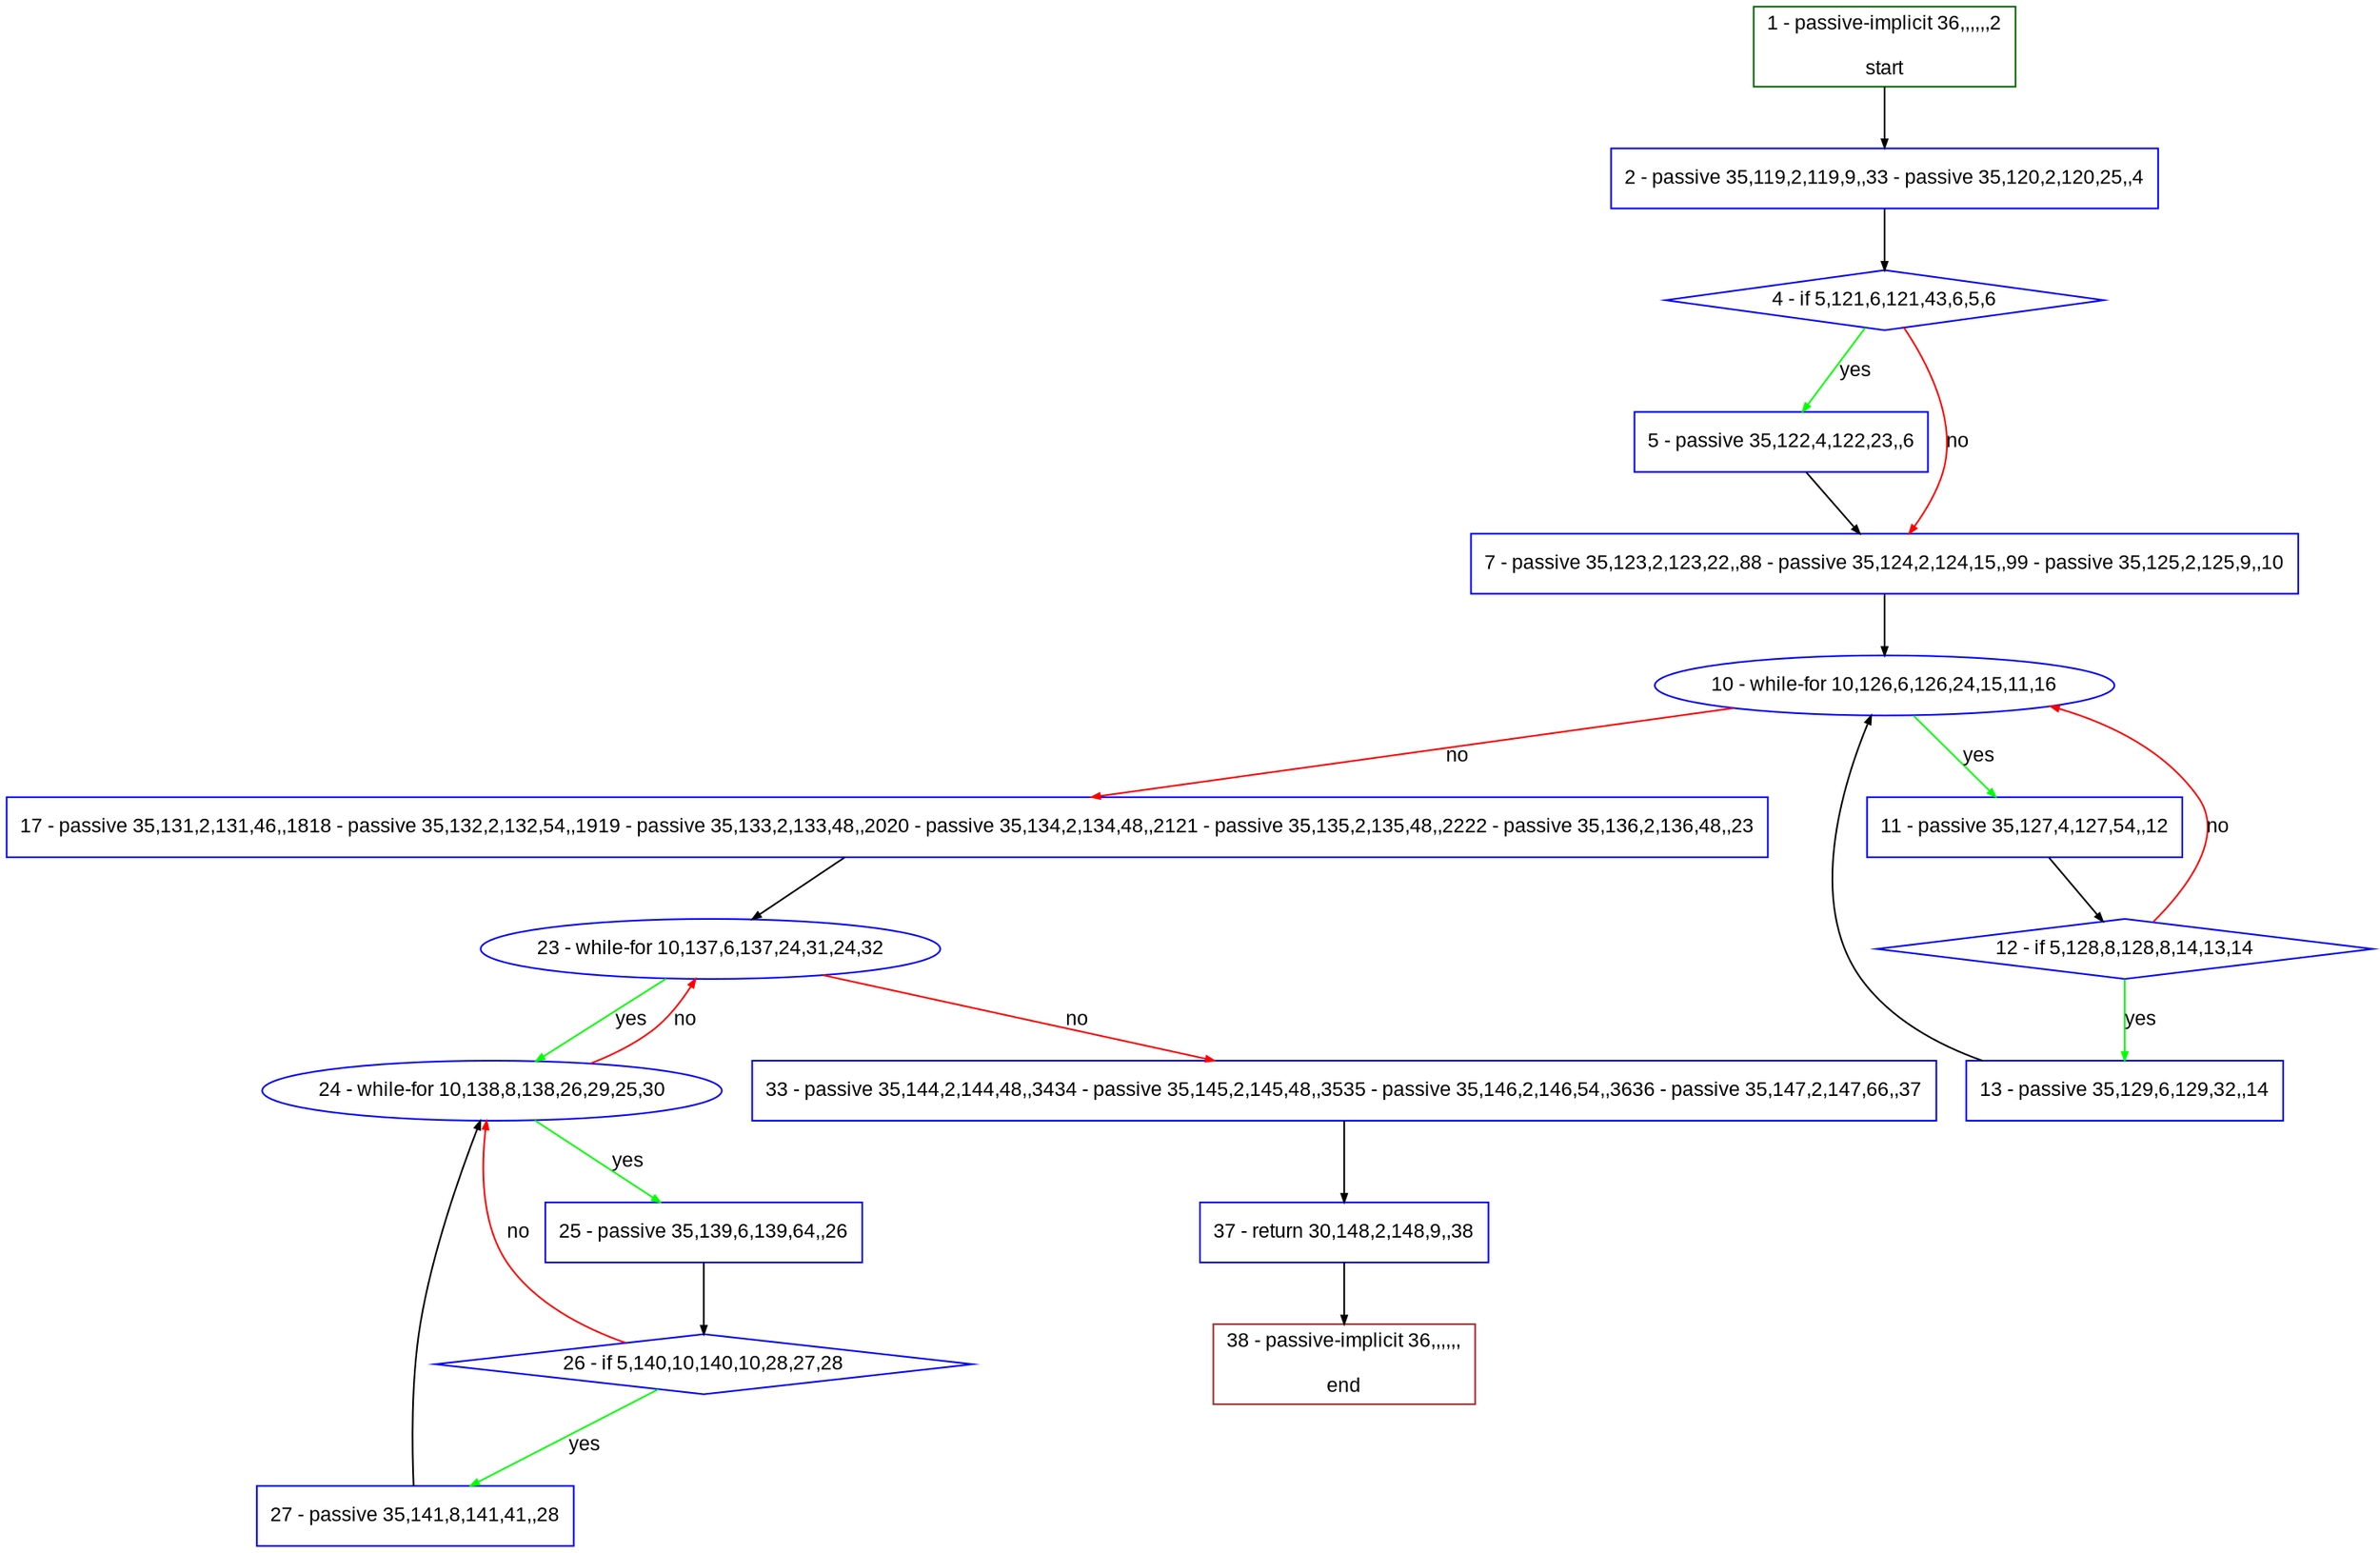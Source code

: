 digraph "" {
  graph [pack="true", label="", fontsize="12", packmode="clust", fontname="Arial", fillcolor="#FFFFCC", bgcolor="white", style="rounded,filled", compound="true"];
  node [node_initialized="no", label="", color="grey", fontsize="12", fillcolor="white", fontname="Arial", style="filled", shape="rectangle", compound="true", fixedsize="false"];
  edge [fontcolor="black", arrowhead="normal", arrowtail="none", arrowsize="0.5", ltail="", label="", color="black", fontsize="12", lhead="", fontname="Arial", dir="forward", compound="true"];
  __N1 [label="2 - passive 35,119,2,119,9,,33 - passive 35,120,2,120,25,,4", color="#0000ff", fillcolor="#ffffff", style="filled", shape="box"];
  __N2 [label="1 - passive-implicit 36,,,,,,2\n\nstart", color="#006400", fillcolor="#ffffff", style="filled", shape="box"];
  __N3 [label="4 - if 5,121,6,121,43,6,5,6", color="#0000ff", fillcolor="#ffffff", style="filled", shape="diamond"];
  __N4 [label="5 - passive 35,122,4,122,23,,6", color="#0000ff", fillcolor="#ffffff", style="filled", shape="box"];
  __N5 [label="7 - passive 35,123,2,123,22,,88 - passive 35,124,2,124,15,,99 - passive 35,125,2,125,9,,10", color="#0000ff", fillcolor="#ffffff", style="filled", shape="box"];
  __N6 [label="10 - while-for 10,126,6,126,24,15,11,16", color="#0000ff", fillcolor="#ffffff", style="filled", shape="oval"];
  __N7 [label="11 - passive 35,127,4,127,54,,12", color="#0000ff", fillcolor="#ffffff", style="filled", shape="box"];
  __N8 [label="17 - passive 35,131,2,131,46,,1818 - passive 35,132,2,132,54,,1919 - passive 35,133,2,133,48,,2020 - passive 35,134,2,134,48,,2121 - passive 35,135,2,135,48,,2222 - passive 35,136,2,136,48,,23", color="#0000ff", fillcolor="#ffffff", style="filled", shape="box"];
  __N9 [label="12 - if 5,128,8,128,8,14,13,14", color="#0000ff", fillcolor="#ffffff", style="filled", shape="diamond"];
  __N10 [label="13 - passive 35,129,6,129,32,,14", color="#0000ff", fillcolor="#ffffff", style="filled", shape="box"];
  __N11 [label="23 - while-for 10,137,6,137,24,31,24,32", color="#0000ff", fillcolor="#ffffff", style="filled", shape="oval"];
  __N12 [label="24 - while-for 10,138,8,138,26,29,25,30", color="#0000ff", fillcolor="#ffffff", style="filled", shape="oval"];
  __N13 [label="33 - passive 35,144,2,144,48,,3434 - passive 35,145,2,145,48,,3535 - passive 35,146,2,146,54,,3636 - passive 35,147,2,147,66,,37", color="#0000ff", fillcolor="#ffffff", style="filled", shape="box"];
  __N14 [label="25 - passive 35,139,6,139,64,,26", color="#0000ff", fillcolor="#ffffff", style="filled", shape="box"];
  __N15 [label="26 - if 5,140,10,140,10,28,27,28", color="#0000ff", fillcolor="#ffffff", style="filled", shape="diamond"];
  __N16 [label="27 - passive 35,141,8,141,41,,28", color="#0000ff", fillcolor="#ffffff", style="filled", shape="box"];
  __N17 [label="37 - return 30,148,2,148,9,,38", color="#0000ff", fillcolor="#ffffff", style="filled", shape="box"];
  __N18 [label="38 - passive-implicit 36,,,,,,\n\nend", color="#a52a2a", fillcolor="#ffffff", style="filled", shape="box"];
  __N2 -> __N1 [arrowhead="normal", arrowtail="none", color="#000000", label="", dir="forward"];
  __N1 -> __N3 [arrowhead="normal", arrowtail="none", color="#000000", label="", dir="forward"];
  __N3 -> __N4 [arrowhead="normal", arrowtail="none", color="#00ff00", label="yes", dir="forward"];
  __N3 -> __N5 [arrowhead="normal", arrowtail="none", color="#ff0000", label="no", dir="forward"];
  __N4 -> __N5 [arrowhead="normal", arrowtail="none", color="#000000", label="", dir="forward"];
  __N5 -> __N6 [arrowhead="normal", arrowtail="none", color="#000000", label="", dir="forward"];
  __N6 -> __N7 [arrowhead="normal", arrowtail="none", color="#00ff00", label="yes", dir="forward"];
  __N6 -> __N8 [arrowhead="normal", arrowtail="none", color="#ff0000", label="no", dir="forward"];
  __N7 -> __N9 [arrowhead="normal", arrowtail="none", color="#000000", label="", dir="forward"];
  __N9 -> __N6 [arrowhead="normal", arrowtail="none", color="#ff0000", label="no", dir="forward"];
  __N9 -> __N10 [arrowhead="normal", arrowtail="none", color="#00ff00", label="yes", dir="forward"];
  __N10 -> __N6 [arrowhead="normal", arrowtail="none", color="#000000", label="", dir="forward"];
  __N8 -> __N11 [arrowhead="normal", arrowtail="none", color="#000000", label="", dir="forward"];
  __N11 -> __N12 [arrowhead="normal", arrowtail="none", color="#00ff00", label="yes", dir="forward"];
  __N12 -> __N11 [arrowhead="normal", arrowtail="none", color="#ff0000", label="no", dir="forward"];
  __N11 -> __N13 [arrowhead="normal", arrowtail="none", color="#ff0000", label="no", dir="forward"];
  __N12 -> __N14 [arrowhead="normal", arrowtail="none", color="#00ff00", label="yes", dir="forward"];
  __N14 -> __N15 [arrowhead="normal", arrowtail="none", color="#000000", label="", dir="forward"];
  __N15 -> __N12 [arrowhead="normal", arrowtail="none", color="#ff0000", label="no", dir="forward"];
  __N15 -> __N16 [arrowhead="normal", arrowtail="none", color="#00ff00", label="yes", dir="forward"];
  __N16 -> __N12 [arrowhead="normal", arrowtail="none", color="#000000", label="", dir="forward"];
  __N13 -> __N17 [arrowhead="normal", arrowtail="none", color="#000000", label="", dir="forward"];
  __N17 -> __N18 [arrowhead="normal", arrowtail="none", color="#000000", label="", dir="forward"];
}
